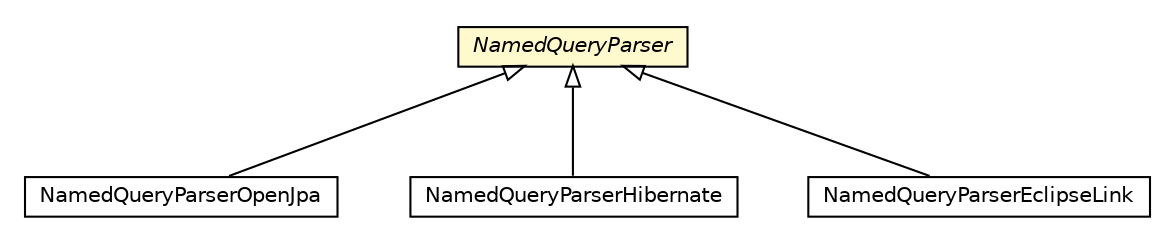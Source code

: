 #!/usr/local/bin/dot
#
# Class diagram 
# Generated by UMLGraph version R5_6_6-8-g8d7759 (http://www.umlgraph.org/)
#

digraph G {
	edge [fontname="Helvetica",fontsize=10,labelfontname="Helvetica",labelfontsize=10];
	node [fontname="Helvetica",fontsize=10,shape=plaintext];
	nodesep=0.25;
	ranksep=0.5;
	// org.dayatang.persistence.jpa.NamedQueryParser
	c72565 [label=<<table title="org.dayatang.persistence.jpa.NamedQueryParser" border="0" cellborder="1" cellspacing="0" cellpadding="2" port="p" bgcolor="lemonChiffon" href="./NamedQueryParser.html">
		<tr><td><table border="0" cellspacing="0" cellpadding="1">
<tr><td align="center" balign="center"><font face="Helvetica-Oblique"> NamedQueryParser </font></td></tr>
		</table></td></tr>
		</table>>, URL="./NamedQueryParser.html", fontname="Helvetica", fontcolor="black", fontsize=10.0];
	// org.dayatang.persistence.jpa.namedqueryparser.NamedQueryParserOpenJpa
	c72568 [label=<<table title="org.dayatang.persistence.jpa.namedqueryparser.NamedQueryParserOpenJpa" border="0" cellborder="1" cellspacing="0" cellpadding="2" port="p" href="./namedqueryparser/NamedQueryParserOpenJpa.html">
		<tr><td><table border="0" cellspacing="0" cellpadding="1">
<tr><td align="center" balign="center"> NamedQueryParserOpenJpa </td></tr>
		</table></td></tr>
		</table>>, URL="./namedqueryparser/NamedQueryParserOpenJpa.html", fontname="Helvetica", fontcolor="black", fontsize=10.0];
	// org.dayatang.persistence.jpa.namedqueryparser.NamedQueryParserHibernate
	c72569 [label=<<table title="org.dayatang.persistence.jpa.namedqueryparser.NamedQueryParserHibernate" border="0" cellborder="1" cellspacing="0" cellpadding="2" port="p" href="./namedqueryparser/NamedQueryParserHibernate.html">
		<tr><td><table border="0" cellspacing="0" cellpadding="1">
<tr><td align="center" balign="center"> NamedQueryParserHibernate </td></tr>
		</table></td></tr>
		</table>>, URL="./namedqueryparser/NamedQueryParserHibernate.html", fontname="Helvetica", fontcolor="black", fontsize=10.0];
	// org.dayatang.persistence.jpa.namedqueryparser.NamedQueryParserEclipseLink
	c72570 [label=<<table title="org.dayatang.persistence.jpa.namedqueryparser.NamedQueryParserEclipseLink" border="0" cellborder="1" cellspacing="0" cellpadding="2" port="p" href="./namedqueryparser/NamedQueryParserEclipseLink.html">
		<tr><td><table border="0" cellspacing="0" cellpadding="1">
<tr><td align="center" balign="center"> NamedQueryParserEclipseLink </td></tr>
		</table></td></tr>
		</table>>, URL="./namedqueryparser/NamedQueryParserEclipseLink.html", fontname="Helvetica", fontcolor="black", fontsize=10.0];
	//org.dayatang.persistence.jpa.namedqueryparser.NamedQueryParserOpenJpa extends org.dayatang.persistence.jpa.NamedQueryParser
	c72565:p -> c72568:p [dir=back,arrowtail=empty];
	//org.dayatang.persistence.jpa.namedqueryparser.NamedQueryParserHibernate extends org.dayatang.persistence.jpa.NamedQueryParser
	c72565:p -> c72569:p [dir=back,arrowtail=empty];
	//org.dayatang.persistence.jpa.namedqueryparser.NamedQueryParserEclipseLink extends org.dayatang.persistence.jpa.NamedQueryParser
	c72565:p -> c72570:p [dir=back,arrowtail=empty];
}

